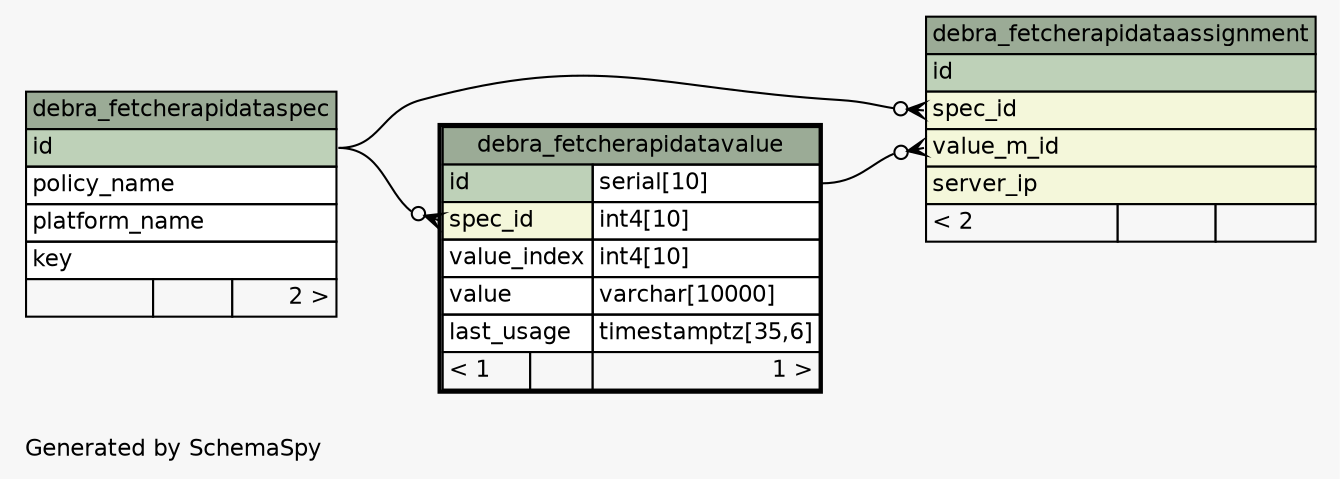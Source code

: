 // dot 2.36.0 on Linux 3.17.0-rc4-a1
// SchemaSpy rev 590
digraph "oneDegreeRelationshipsDiagram" {
  graph [
    rankdir="RL"
    bgcolor="#f7f7f7"
    label="\nGenerated by SchemaSpy"
    labeljust="l"
    nodesep="0.18"
    ranksep="0.46"
    fontname="Helvetica"
    fontsize="11"
  ];
  node [
    fontname="Helvetica"
    fontsize="11"
    shape="plaintext"
  ];
  edge [
    arrowsize="0.8"
  ];
  "debra_fetcherapidataassignment":"spec_id":w -> "debra_fetcherapidataspec":"id":e [arrowhead=none dir=back arrowtail=crowodot];
  "debra_fetcherapidataassignment":"value_m_id":w -> "debra_fetcherapidatavalue":"id.type":e [arrowhead=none dir=back arrowtail=crowodot];
  "debra_fetcherapidatavalue":"spec_id":w -> "debra_fetcherapidataspec":"id":e [arrowhead=none dir=back arrowtail=crowodot];
  "debra_fetcherapidataassignment" [
    label=<
    <TABLE BORDER="0" CELLBORDER="1" CELLSPACING="0" BGCOLOR="#ffffff">
      <TR><TD COLSPAN="3" BGCOLOR="#9bab96" ALIGN="CENTER">debra_fetcherapidataassignment</TD></TR>
      <TR><TD PORT="id" COLSPAN="3" BGCOLOR="#bed1b8" ALIGN="LEFT">id</TD></TR>
      <TR><TD PORT="spec_id" COLSPAN="3" BGCOLOR="#f4f7da" ALIGN="LEFT">spec_id</TD></TR>
      <TR><TD PORT="value_m_id" COLSPAN="3" BGCOLOR="#f4f7da" ALIGN="LEFT">value_m_id</TD></TR>
      <TR><TD PORT="server_ip" COLSPAN="3" BGCOLOR="#f4f7da" ALIGN="LEFT">server_ip</TD></TR>
      <TR><TD ALIGN="LEFT" BGCOLOR="#f7f7f7">&lt; 2</TD><TD ALIGN="RIGHT" BGCOLOR="#f7f7f7">  </TD><TD ALIGN="RIGHT" BGCOLOR="#f7f7f7">  </TD></TR>
    </TABLE>>
    URL="debra_fetcherapidataassignment.html"
    tooltip="debra_fetcherapidataassignment"
  ];
  "debra_fetcherapidataspec" [
    label=<
    <TABLE BORDER="0" CELLBORDER="1" CELLSPACING="0" BGCOLOR="#ffffff">
      <TR><TD COLSPAN="3" BGCOLOR="#9bab96" ALIGN="CENTER">debra_fetcherapidataspec</TD></TR>
      <TR><TD PORT="id" COLSPAN="3" BGCOLOR="#bed1b8" ALIGN="LEFT">id</TD></TR>
      <TR><TD PORT="policy_name" COLSPAN="3" ALIGN="LEFT">policy_name</TD></TR>
      <TR><TD PORT="platform_name" COLSPAN="3" ALIGN="LEFT">platform_name</TD></TR>
      <TR><TD PORT="key" COLSPAN="3" ALIGN="LEFT">key</TD></TR>
      <TR><TD ALIGN="LEFT" BGCOLOR="#f7f7f7">  </TD><TD ALIGN="RIGHT" BGCOLOR="#f7f7f7">  </TD><TD ALIGN="RIGHT" BGCOLOR="#f7f7f7">2 &gt;</TD></TR>
    </TABLE>>
    URL="debra_fetcherapidataspec.html"
    tooltip="debra_fetcherapidataspec"
  ];
  "debra_fetcherapidatavalue" [
    label=<
    <TABLE BORDER="2" CELLBORDER="1" CELLSPACING="0" BGCOLOR="#ffffff">
      <TR><TD COLSPAN="3" BGCOLOR="#9bab96" ALIGN="CENTER">debra_fetcherapidatavalue</TD></TR>
      <TR><TD PORT="id" COLSPAN="2" BGCOLOR="#bed1b8" ALIGN="LEFT">id</TD><TD PORT="id.type" ALIGN="LEFT">serial[10]</TD></TR>
      <TR><TD PORT="spec_id" COLSPAN="2" BGCOLOR="#f4f7da" ALIGN="LEFT">spec_id</TD><TD PORT="spec_id.type" ALIGN="LEFT">int4[10]</TD></TR>
      <TR><TD PORT="value_index" COLSPAN="2" ALIGN="LEFT">value_index</TD><TD PORT="value_index.type" ALIGN="LEFT">int4[10]</TD></TR>
      <TR><TD PORT="value" COLSPAN="2" ALIGN="LEFT">value</TD><TD PORT="value.type" ALIGN="LEFT">varchar[10000]</TD></TR>
      <TR><TD PORT="last_usage" COLSPAN="2" ALIGN="LEFT">last_usage</TD><TD PORT="last_usage.type" ALIGN="LEFT">timestamptz[35,6]</TD></TR>
      <TR><TD ALIGN="LEFT" BGCOLOR="#f7f7f7">&lt; 1</TD><TD ALIGN="RIGHT" BGCOLOR="#f7f7f7">  </TD><TD ALIGN="RIGHT" BGCOLOR="#f7f7f7">1 &gt;</TD></TR>
    </TABLE>>
    URL="debra_fetcherapidatavalue.html"
    tooltip="debra_fetcherapidatavalue"
  ];
}
